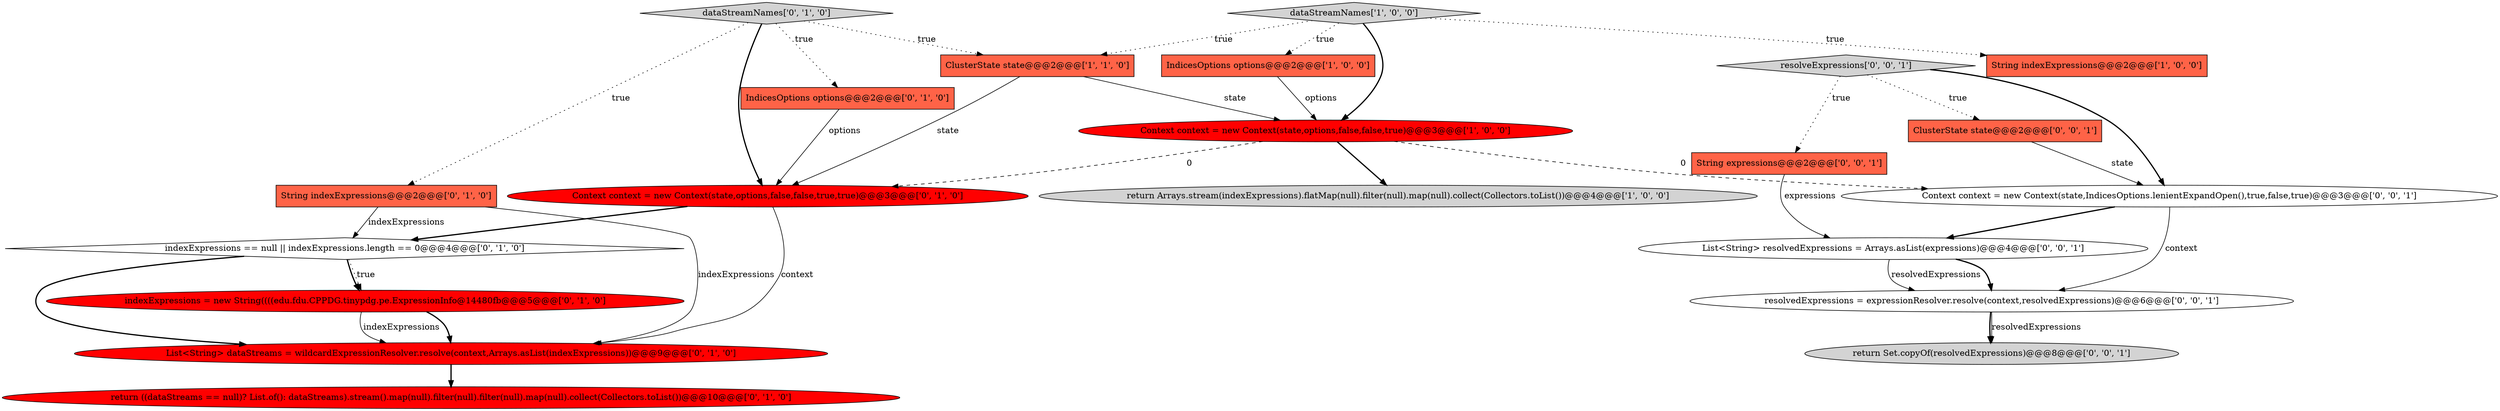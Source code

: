 digraph {
7 [style = filled, label = "indexExpressions = new String((((edu.fdu.CPPDG.tinypdg.pe.ExpressionInfo@14480fb@@@5@@@['0', '1', '0']", fillcolor = red, shape = ellipse image = "AAA1AAABBB2BBB"];
10 [style = filled, label = "IndicesOptions options@@@2@@@['0', '1', '0']", fillcolor = tomato, shape = box image = "AAA0AAABBB2BBB"];
17 [style = filled, label = "String expressions@@@2@@@['0', '0', '1']", fillcolor = tomato, shape = box image = "AAA0AAABBB3BBB"];
9 [style = filled, label = "dataStreamNames['0', '1', '0']", fillcolor = lightgray, shape = diamond image = "AAA0AAABBB2BBB"];
1 [style = filled, label = "Context context = new Context(state,options,false,false,true)@@@3@@@['1', '0', '0']", fillcolor = red, shape = ellipse image = "AAA1AAABBB1BBB"];
6 [style = filled, label = "String indexExpressions@@@2@@@['0', '1', '0']", fillcolor = tomato, shape = box image = "AAA0AAABBB2BBB"];
5 [style = filled, label = "ClusterState state@@@2@@@['1', '1', '0']", fillcolor = tomato, shape = box image = "AAA0AAABBB1BBB"];
11 [style = filled, label = "return ((dataStreams == null)? List.of(): dataStreams).stream().map(null).filter(null).filter(null).map(null).collect(Collectors.toList())@@@10@@@['0', '1', '0']", fillcolor = red, shape = ellipse image = "AAA1AAABBB2BBB"];
16 [style = filled, label = "ClusterState state@@@2@@@['0', '0', '1']", fillcolor = tomato, shape = box image = "AAA0AAABBB3BBB"];
4 [style = filled, label = "IndicesOptions options@@@2@@@['1', '0', '0']", fillcolor = tomato, shape = box image = "AAA0AAABBB1BBB"];
3 [style = filled, label = "return Arrays.stream(indexExpressions).flatMap(null).filter(null).map(null).collect(Collectors.toList())@@@4@@@['1', '0', '0']", fillcolor = lightgray, shape = ellipse image = "AAA0AAABBB1BBB"];
2 [style = filled, label = "dataStreamNames['1', '0', '0']", fillcolor = lightgray, shape = diamond image = "AAA0AAABBB1BBB"];
15 [style = filled, label = "Context context = new Context(state,IndicesOptions.lenientExpandOpen(),true,false,true)@@@3@@@['0', '0', '1']", fillcolor = white, shape = ellipse image = "AAA0AAABBB3BBB"];
20 [style = filled, label = "return Set.copyOf(resolvedExpressions)@@@8@@@['0', '0', '1']", fillcolor = lightgray, shape = ellipse image = "AAA0AAABBB3BBB"];
18 [style = filled, label = "resolveExpressions['0', '0', '1']", fillcolor = lightgray, shape = diamond image = "AAA0AAABBB3BBB"];
13 [style = filled, label = "Context context = new Context(state,options,false,false,true,true)@@@3@@@['0', '1', '0']", fillcolor = red, shape = ellipse image = "AAA1AAABBB2BBB"];
8 [style = filled, label = "List<String> dataStreams = wildcardExpressionResolver.resolve(context,Arrays.asList(indexExpressions))@@@9@@@['0', '1', '0']", fillcolor = red, shape = ellipse image = "AAA1AAABBB2BBB"];
0 [style = filled, label = "String indexExpressions@@@2@@@['1', '0', '0']", fillcolor = tomato, shape = box image = "AAA0AAABBB1BBB"];
19 [style = filled, label = "List<String> resolvedExpressions = Arrays.asList(expressions)@@@4@@@['0', '0', '1']", fillcolor = white, shape = ellipse image = "AAA0AAABBB3BBB"];
12 [style = filled, label = "indexExpressions == null || indexExpressions.length == 0@@@4@@@['0', '1', '0']", fillcolor = white, shape = diamond image = "AAA0AAABBB2BBB"];
14 [style = filled, label = "resolvedExpressions = expressionResolver.resolve(context,resolvedExpressions)@@@6@@@['0', '0', '1']", fillcolor = white, shape = ellipse image = "AAA0AAABBB3BBB"];
2->0 [style = dotted, label="true"];
4->1 [style = solid, label="options"];
10->13 [style = solid, label="options"];
18->16 [style = dotted, label="true"];
2->1 [style = bold, label=""];
1->15 [style = dashed, label="0"];
18->15 [style = bold, label=""];
1->3 [style = bold, label=""];
5->1 [style = solid, label="state"];
15->19 [style = bold, label=""];
7->8 [style = bold, label=""];
9->6 [style = dotted, label="true"];
12->7 [style = bold, label=""];
16->15 [style = solid, label="state"];
15->14 [style = solid, label="context"];
14->20 [style = solid, label="resolvedExpressions"];
6->8 [style = solid, label="indexExpressions"];
1->13 [style = dashed, label="0"];
13->12 [style = bold, label=""];
19->14 [style = bold, label=""];
5->13 [style = solid, label="state"];
17->19 [style = solid, label="expressions"];
12->8 [style = bold, label=""];
2->4 [style = dotted, label="true"];
19->14 [style = solid, label="resolvedExpressions"];
6->12 [style = solid, label="indexExpressions"];
13->8 [style = solid, label="context"];
18->17 [style = dotted, label="true"];
2->5 [style = dotted, label="true"];
12->7 [style = dotted, label="true"];
7->8 [style = solid, label="indexExpressions"];
9->10 [style = dotted, label="true"];
8->11 [style = bold, label=""];
14->20 [style = bold, label=""];
9->13 [style = bold, label=""];
9->5 [style = dotted, label="true"];
}
